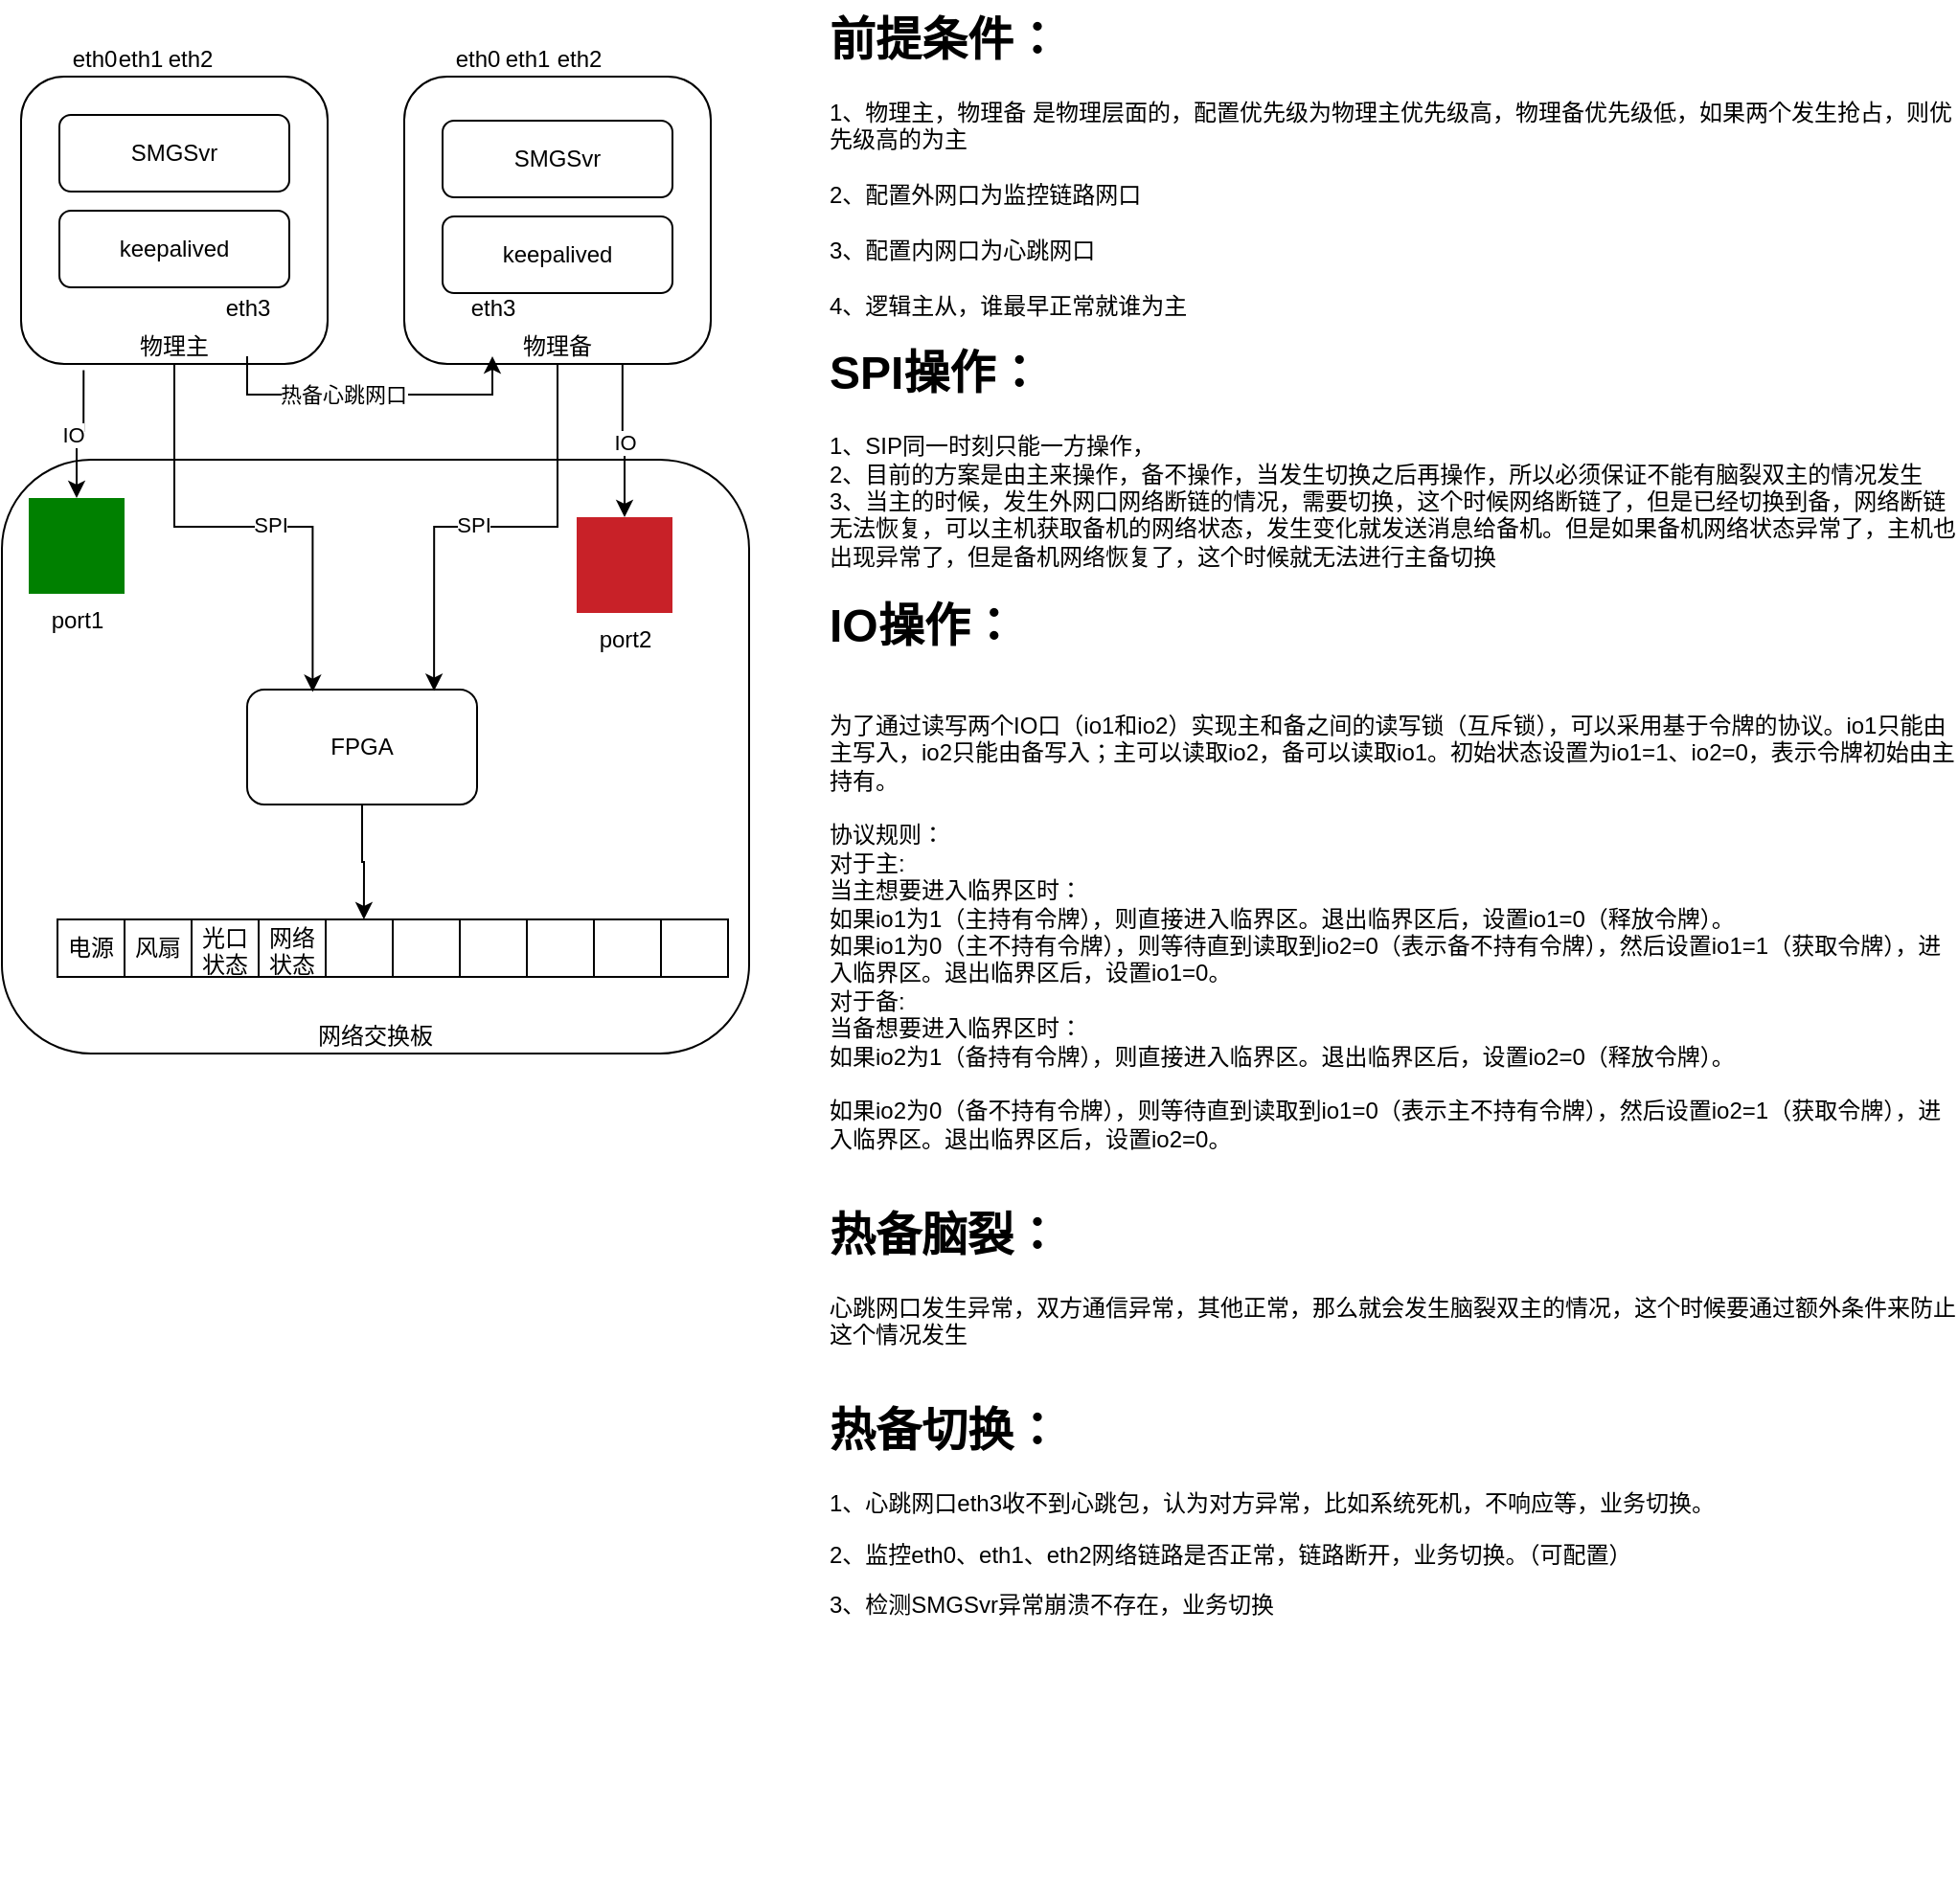 <mxfile version="28.0.7">
  <diagram name="第 1 页" id="JsG_deU7dv6ZPL6rb_Fu">
    <mxGraphModel dx="983" dy="499" grid="1" gridSize="10" guides="1" tooltips="1" connect="1" arrows="1" fold="1" page="1" pageScale="1" pageWidth="827" pageHeight="1169" math="0" shadow="0">
      <root>
        <mxCell id="0" />
        <mxCell id="1" parent="0" />
        <mxCell id="0CipUV3xGFJQIInli8gr-2" value="网络交换板" style="rounded=1;whiteSpace=wrap;html=1;verticalAlign=bottom;" vertex="1" parent="1">
          <mxGeometry x="140" y="360" width="390" height="310" as="geometry" />
        </mxCell>
        <mxCell id="0CipUV3xGFJQIInli8gr-21" style="edgeStyle=orthogonalEdgeStyle;rounded=0;orthogonalLoop=1;jettySize=auto;html=1;exitX=0.204;exitY=1.022;exitDx=0;exitDy=0;exitPerimeter=0;" edge="1" parent="1" source="0CipUV3xGFJQIInli8gr-1" target="0CipUV3xGFJQIInli8gr-19">
          <mxGeometry relative="1" as="geometry" />
        </mxCell>
        <mxCell id="0CipUV3xGFJQIInli8gr-33" value="IO" style="edgeLabel;html=1;align=center;verticalAlign=middle;resizable=0;points=[];" vertex="1" connectable="0" parent="0CipUV3xGFJQIInli8gr-21">
          <mxGeometry x="0.059" y="-2" relative="1" as="geometry">
            <mxPoint as="offset" />
          </mxGeometry>
        </mxCell>
        <mxCell id="0CipUV3xGFJQIInli8gr-1" value="物理主" style="rounded=1;whiteSpace=wrap;html=1;verticalAlign=bottom;" vertex="1" parent="1">
          <mxGeometry x="150" y="160" width="160" height="150" as="geometry" />
        </mxCell>
        <mxCell id="0CipUV3xGFJQIInli8gr-22" style="edgeStyle=orthogonalEdgeStyle;rounded=0;orthogonalLoop=1;jettySize=auto;html=1;exitX=0.712;exitY=0.988;exitDx=0;exitDy=0;exitPerimeter=0;" edge="1" parent="1" source="0CipUV3xGFJQIInli8gr-3" target="0CipUV3xGFJQIInli8gr-20">
          <mxGeometry relative="1" as="geometry" />
        </mxCell>
        <mxCell id="0CipUV3xGFJQIInli8gr-34" value="IO" style="edgeLabel;html=1;align=center;verticalAlign=middle;resizable=0;points=[];" vertex="1" connectable="0" parent="0CipUV3xGFJQIInli8gr-22">
          <mxGeometry x="0.056" relative="1" as="geometry">
            <mxPoint as="offset" />
          </mxGeometry>
        </mxCell>
        <mxCell id="0CipUV3xGFJQIInli8gr-3" value="物理备" style="rounded=1;whiteSpace=wrap;html=1;verticalAlign=bottom;" vertex="1" parent="1">
          <mxGeometry x="350" y="160" width="160" height="150" as="geometry" />
        </mxCell>
        <mxCell id="0CipUV3xGFJQIInli8gr-4" value="SMGSvr" style="rounded=1;whiteSpace=wrap;html=1;" vertex="1" parent="1">
          <mxGeometry x="170" y="180" width="120" height="40" as="geometry" />
        </mxCell>
        <mxCell id="0CipUV3xGFJQIInli8gr-5" value="SMGSvr" style="rounded=1;whiteSpace=wrap;html=1;" vertex="1" parent="1">
          <mxGeometry x="370" y="183" width="120" height="40" as="geometry" />
        </mxCell>
        <mxCell id="0CipUV3xGFJQIInli8gr-6" value="eth0" style="shape=image;html=1;verticalAlign=bottom;verticalLabelPosition=top;labelBackgroundColor=#ffffff;imageAspect=0;aspect=fixed;image=https://icons.diagrams.net/icon-cache1/Bootstrap_Vol_2-2296/ethernet-743.svg;labelPosition=center;align=center;" vertex="1" parent="1">
          <mxGeometry x="180" y="160" width="16" height="16" as="geometry" />
        </mxCell>
        <mxCell id="0CipUV3xGFJQIInli8gr-7" value="eth1" style="shape=image;html=1;verticalAlign=bottom;verticalLabelPosition=top;labelBackgroundColor=#ffffff;imageAspect=0;aspect=fixed;image=https://icons.diagrams.net/icon-cache1/Bootstrap_Vol_2-2296/ethernet-743.svg;labelPosition=center;align=center;" vertex="1" parent="1">
          <mxGeometry x="204" y="160" width="16" height="16" as="geometry" />
        </mxCell>
        <mxCell id="0CipUV3xGFJQIInli8gr-8" value="eth2" style="shape=image;html=1;verticalAlign=bottom;verticalLabelPosition=top;labelBackgroundColor=#ffffff;imageAspect=0;aspect=fixed;image=https://icons.diagrams.net/icon-cache1/Bootstrap_Vol_2-2296/ethernet-743.svg;labelPosition=center;align=center;" vertex="1" parent="1">
          <mxGeometry x="230" y="160" width="16" height="16" as="geometry" />
        </mxCell>
        <mxCell id="0CipUV3xGFJQIInli8gr-14" style="edgeStyle=orthogonalEdgeStyle;rounded=0;orthogonalLoop=1;jettySize=auto;html=1;entryX=0.5;entryY=1;entryDx=0;entryDy=0;" edge="1" parent="1" source="0CipUV3xGFJQIInli8gr-9" target="0CipUV3xGFJQIInli8gr-10">
          <mxGeometry relative="1" as="geometry">
            <Array as="points">
              <mxPoint x="268" y="326" />
              <mxPoint x="396" y="326" />
            </Array>
          </mxGeometry>
        </mxCell>
        <mxCell id="0CipUV3xGFJQIInli8gr-15" value="热备心跳网口" style="edgeLabel;html=1;align=center;verticalAlign=middle;resizable=0;points=[];" vertex="1" connectable="0" parent="0CipUV3xGFJQIInli8gr-14">
          <mxGeometry x="-0.169" relative="1" as="geometry">
            <mxPoint as="offset" />
          </mxGeometry>
        </mxCell>
        <mxCell id="0CipUV3xGFJQIInli8gr-9" value="eth3" style="shape=image;html=1;verticalAlign=bottom;verticalLabelPosition=top;labelBackgroundColor=#ffffff;imageAspect=0;aspect=fixed;image=https://icons.diagrams.net/icon-cache1/Bootstrap_Vol_2-2296/ethernet-743.svg;labelPosition=center;align=center;" vertex="1" parent="1">
          <mxGeometry x="260" y="290" width="16" height="16" as="geometry" />
        </mxCell>
        <mxCell id="0CipUV3xGFJQIInli8gr-10" value="eth3" style="shape=image;html=1;verticalAlign=bottom;verticalLabelPosition=top;labelBackgroundColor=#ffffff;imageAspect=0;aspect=fixed;image=https://icons.diagrams.net/icon-cache1/Bootstrap_Vol_2-2296/ethernet-743.svg;labelPosition=center;align=center;" vertex="1" parent="1">
          <mxGeometry x="388" y="290" width="16" height="16" as="geometry" />
        </mxCell>
        <mxCell id="0CipUV3xGFJQIInli8gr-11" value="eth0" style="shape=image;html=1;verticalAlign=bottom;verticalLabelPosition=top;labelBackgroundColor=#ffffff;imageAspect=0;aspect=fixed;image=https://icons.diagrams.net/icon-cache1/Bootstrap_Vol_2-2296/ethernet-743.svg;labelPosition=center;align=center;" vertex="1" parent="1">
          <mxGeometry x="380" y="160" width="16" height="16" as="geometry" />
        </mxCell>
        <mxCell id="0CipUV3xGFJQIInli8gr-12" value="eth1" style="shape=image;html=1;verticalAlign=bottom;verticalLabelPosition=top;labelBackgroundColor=#ffffff;imageAspect=0;aspect=fixed;image=https://icons.diagrams.net/icon-cache1/Bootstrap_Vol_2-2296/ethernet-743.svg;labelPosition=center;align=center;" vertex="1" parent="1">
          <mxGeometry x="406" y="160" width="16" height="16" as="geometry" />
        </mxCell>
        <mxCell id="0CipUV3xGFJQIInli8gr-13" value="eth2" style="shape=image;html=1;verticalAlign=bottom;verticalLabelPosition=top;labelBackgroundColor=#ffffff;imageAspect=0;aspect=fixed;image=https://icons.diagrams.net/icon-cache1/Bootstrap_Vol_2-2296/ethernet-743.svg;labelPosition=center;align=center;" vertex="1" parent="1">
          <mxGeometry x="433" y="160" width="16" height="16" as="geometry" />
        </mxCell>
        <mxCell id="0CipUV3xGFJQIInli8gr-16" value="keepalived" style="rounded=1;whiteSpace=wrap;html=1;" vertex="1" parent="1">
          <mxGeometry x="170" y="230" width="120" height="40" as="geometry" />
        </mxCell>
        <mxCell id="0CipUV3xGFJQIInli8gr-17" value="keepalived" style="rounded=1;whiteSpace=wrap;html=1;" vertex="1" parent="1">
          <mxGeometry x="370" y="233" width="120" height="40" as="geometry" />
        </mxCell>
        <mxCell id="0CipUV3xGFJQIInli8gr-19" value="port1" style="fillColor=#008000;aspect=fixed;sketch=0;pointerEvents=1;shadow=0;dashed=0;html=1;strokeColor=none;labelPosition=center;verticalLabelPosition=bottom;outlineConnect=0;verticalAlign=top;align=center;shape=mxgraph.openstack.neutron_port;" vertex="1" parent="1">
          <mxGeometry x="154" y="380" width="50" height="50" as="geometry" />
        </mxCell>
        <mxCell id="0CipUV3xGFJQIInli8gr-20" value="port2" style="fillColor=#C82128;aspect=fixed;sketch=0;pointerEvents=1;shadow=0;dashed=0;html=1;strokeColor=none;labelPosition=center;verticalLabelPosition=bottom;outlineConnect=0;verticalAlign=top;align=center;shape=mxgraph.openstack.neutron_port;" vertex="1" parent="1">
          <mxGeometry x="440" y="390" width="50" height="50" as="geometry" />
        </mxCell>
        <mxCell id="0CipUV3xGFJQIInli8gr-23" value="&lt;h1 style=&quot;margin-top: 0px;&quot;&gt;前提条件：&lt;/h1&gt;&lt;div&gt;&lt;span style=&quot;background-color: transparent; color: light-dark(rgb(0, 0, 0), rgb(255, 255, 255));&quot;&gt;1、物理主，物理备 是物理层面的，配置优先级为物理主优先级高，物理备优先级低，如果两个发生抢占，则优先级高的为主&lt;/span&gt;&lt;/div&gt;&lt;div&gt;&lt;span style=&quot;background-color: transparent; color: light-dark(rgb(0, 0, 0), rgb(255, 255, 255));&quot;&gt;&lt;br&gt;&lt;/span&gt;&lt;/div&gt;&lt;div&gt;2、配置外网口为监控链路网口&lt;/div&gt;&lt;div&gt;&lt;br&gt;&lt;/div&gt;&lt;div&gt;3、配置内网口为心跳网口&lt;/div&gt;&lt;div&gt;&lt;br&gt;&lt;/div&gt;&lt;div&gt;4、逻辑主从，谁最早正常就谁为主&lt;/div&gt;&lt;div&gt;&lt;br&gt;&lt;/div&gt;&lt;div&gt;&lt;h1 style=&quot;margin-top: 0px;&quot;&gt;SPI操作：&lt;/h1&gt;&lt;/div&gt;&lt;div&gt;1、SIP同一时刻只能一方操作，&lt;/div&gt;&lt;div&gt;2、目前的方案是由主来操作，备不操作，当发生切换之后再操作，所以必须保证不能有脑裂双主的情况发生&lt;/div&gt;&lt;div&gt;3、当主的时候，发生外网口网络断链的情况，需要切换，这个时候网络断链了，但是已经切换到备，网络断链无法恢复，可以主机获取备机的网络状态，发生变化就发送消息给备机。但是如果备机网络状态异常了，主机也出现异常了，但是备机网络恢复了，这个时候就无法进行主备切换&lt;/div&gt;&lt;div&gt;&lt;br&gt;&lt;/div&gt;&lt;div&gt;&lt;h1 style=&quot;margin-top: 0px;&quot;&gt;IO操作：&lt;/h1&gt;&lt;/div&gt;&lt;div&gt;&lt;br&gt;&lt;/div&gt;&lt;div&gt;为了通过读写两个IO口（io1和io2）实现主和备之间的读写锁（互斥锁），可以采用基于令牌的协议。io1只能由主写入，io2只能由备写入；主可以读取io2，备可以读取io1。初始状态设置为io1=1、io2=0，表示令牌初始由主持有。&lt;br&gt;&lt;/div&gt;&lt;div&gt;&lt;br&gt;&lt;/div&gt;&lt;div&gt;&lt;div&gt;协议规则：&lt;/div&gt;&lt;div&gt;​对于主:&lt;/div&gt;&lt;div&gt;&lt;span style=&quot;background-color: transparent; color: light-dark(rgb(0, 0, 0), rgb(255, 255, 255));&quot;&gt;当主想要进入临界区时：&lt;/span&gt;&lt;/div&gt;&lt;div&gt;如果io1为1（主持有令牌），则直接进入临界区。退出临界区后，设置io1=0（释放令牌）。&lt;/div&gt;&lt;div&gt;如果io1为0（主不持有令牌），则等待直到读取到io2=0（表示备不持有令牌），然后设置io1=1（获取令牌），进入临界区。退出临界区后，设置io1=0。&lt;/div&gt;&lt;div&gt;​对于备:&lt;/div&gt;&lt;div&gt;当备想要进入临界区时：&lt;/div&gt;&lt;div&gt;如果io2为1（备持有令牌），则直接进入临界区。退出临界区后，设置io2=0（释放令牌）。&lt;/div&gt;&lt;div&gt;&lt;br&gt;&lt;/div&gt;&lt;div&gt;如果io2为0（备不持有令牌），则等待直到读取到io1=0（表示主不持有令牌），然后设置io2=1（获取令牌），进入临界区。退出临界区后，设置io2=0。&lt;/div&gt;&lt;/div&gt;&lt;div&gt;&lt;br&gt;&lt;/div&gt;&lt;div&gt;&lt;br&gt;&lt;/div&gt;&lt;h1 style=&quot;margin-top: 0px;&quot;&gt;热备脑裂：&lt;/h1&gt;&lt;div&gt;心跳网口发生异常，双方通信异常，其他正常，那么就会发生脑裂双主的情况，这个时候要通过额外条件来防止这个情况发生&lt;/div&gt;&lt;div&gt;&lt;br&gt;&lt;/div&gt;&lt;div&gt;&lt;br&gt;&lt;/div&gt;&lt;h1 style=&quot;margin-top: 0px;&quot;&gt;热备切换：&lt;/h1&gt;&lt;p&gt;&lt;span style=&quot;background-color: transparent; color: light-dark(rgb(0, 0, 0), rgb(255, 255, 255));&quot;&gt;1、心跳网口eth3收不到心跳包，认为对方异常，比如系统死机，不响应等，业务切换。&lt;/span&gt;&lt;/p&gt;&lt;p&gt;&lt;span style=&quot;background-color: transparent; color: light-dark(rgb(0, 0, 0), rgb(255, 255, 255));&quot;&gt;2、监控eth0、eth1、eth2网络链路是否正常，链路断开，业务切换。（可配置）&lt;/span&gt;&lt;/p&gt;&lt;p&gt;3、检测SMGSvr异常崩溃不存在，业务切换&lt;/p&gt;" style="text;html=1;whiteSpace=wrap;overflow=hidden;rounded=0;" vertex="1" parent="1">
          <mxGeometry x="570" y="120" width="590" height="990" as="geometry" />
        </mxCell>
        <mxCell id="0CipUV3xGFJQIInli8gr-26" value="FPGA" style="rounded=1;whiteSpace=wrap;html=1;" vertex="1" parent="1">
          <mxGeometry x="268" y="480" width="120" height="60" as="geometry" />
        </mxCell>
        <mxCell id="0CipUV3xGFJQIInli8gr-29" style="edgeStyle=orthogonalEdgeStyle;rounded=0;orthogonalLoop=1;jettySize=auto;html=1;entryX=0.285;entryY=0.021;entryDx=0;entryDy=0;entryPerimeter=0;" edge="1" parent="1" source="0CipUV3xGFJQIInli8gr-1" target="0CipUV3xGFJQIInli8gr-26">
          <mxGeometry relative="1" as="geometry" />
        </mxCell>
        <mxCell id="0CipUV3xGFJQIInli8gr-31" value="SPI" style="edgeLabel;html=1;align=center;verticalAlign=middle;resizable=0;points=[];" vertex="1" connectable="0" parent="0CipUV3xGFJQIInli8gr-29">
          <mxGeometry x="0.108" y="1" relative="1" as="geometry">
            <mxPoint as="offset" />
          </mxGeometry>
        </mxCell>
        <mxCell id="0CipUV3xGFJQIInli8gr-30" style="edgeStyle=orthogonalEdgeStyle;rounded=0;orthogonalLoop=1;jettySize=auto;html=1;entryX=0.813;entryY=0.012;entryDx=0;entryDy=0;entryPerimeter=0;" edge="1" parent="1" source="0CipUV3xGFJQIInli8gr-3" target="0CipUV3xGFJQIInli8gr-26">
          <mxGeometry relative="1" as="geometry" />
        </mxCell>
        <mxCell id="0CipUV3xGFJQIInli8gr-32" value="SPI" style="edgeLabel;html=1;align=center;verticalAlign=middle;resizable=0;points=[];" vertex="1" connectable="0" parent="0CipUV3xGFJQIInli8gr-30">
          <mxGeometry x="0.096" y="-1" relative="1" as="geometry">
            <mxPoint as="offset" />
          </mxGeometry>
        </mxCell>
        <mxCell id="0CipUV3xGFJQIInli8gr-54" value="" style="shape=table;startSize=0;container=1;collapsible=0;childLayout=tableLayout;" vertex="1" parent="1">
          <mxGeometry x="169" y="600" width="350" height="30" as="geometry" />
        </mxCell>
        <mxCell id="0CipUV3xGFJQIInli8gr-55" value="" style="shape=tableRow;horizontal=0;startSize=0;swimlaneHead=0;swimlaneBody=0;strokeColor=inherit;top=0;left=0;bottom=0;right=0;collapsible=0;dropTarget=0;fillColor=none;points=[[0,0.5],[1,0.5]];portConstraint=eastwest;" vertex="1" parent="0CipUV3xGFJQIInli8gr-54">
          <mxGeometry width="350" height="30" as="geometry" />
        </mxCell>
        <mxCell id="0CipUV3xGFJQIInli8gr-56" value="电源" style="shape=partialRectangle;html=1;whiteSpace=wrap;connectable=0;strokeColor=inherit;overflow=hidden;fillColor=none;top=0;left=0;bottom=0;right=0;pointerEvents=1;" vertex="1" parent="0CipUV3xGFJQIInli8gr-55">
          <mxGeometry width="35" height="30" as="geometry">
            <mxRectangle width="35" height="30" as="alternateBounds" />
          </mxGeometry>
        </mxCell>
        <mxCell id="0CipUV3xGFJQIInli8gr-57" value="风扇" style="shape=partialRectangle;html=1;whiteSpace=wrap;connectable=0;strokeColor=inherit;overflow=hidden;fillColor=none;top=0;left=0;bottom=0;right=0;pointerEvents=1;" vertex="1" parent="0CipUV3xGFJQIInli8gr-55">
          <mxGeometry x="35" width="35" height="30" as="geometry">
            <mxRectangle width="35" height="30" as="alternateBounds" />
          </mxGeometry>
        </mxCell>
        <mxCell id="0CipUV3xGFJQIInli8gr-58" value="光口状态" style="shape=partialRectangle;html=1;whiteSpace=wrap;connectable=0;strokeColor=inherit;overflow=hidden;fillColor=none;top=0;left=0;bottom=0;right=0;pointerEvents=1;" vertex="1" parent="0CipUV3xGFJQIInli8gr-55">
          <mxGeometry x="70" width="35" height="30" as="geometry">
            <mxRectangle width="35" height="30" as="alternateBounds" />
          </mxGeometry>
        </mxCell>
        <mxCell id="0CipUV3xGFJQIInli8gr-59" value="网络状态" style="shape=partialRectangle;html=1;whiteSpace=wrap;connectable=0;strokeColor=inherit;overflow=hidden;fillColor=none;top=0;left=0;bottom=0;right=0;pointerEvents=1;" vertex="1" parent="0CipUV3xGFJQIInli8gr-55">
          <mxGeometry x="105" width="35" height="30" as="geometry">
            <mxRectangle width="35" height="30" as="alternateBounds" />
          </mxGeometry>
        </mxCell>
        <mxCell id="0CipUV3xGFJQIInli8gr-60" value="" style="shape=partialRectangle;html=1;whiteSpace=wrap;connectable=0;strokeColor=inherit;overflow=hidden;fillColor=none;top=0;left=0;bottom=0;right=0;pointerEvents=1;" vertex="1" parent="0CipUV3xGFJQIInli8gr-55">
          <mxGeometry x="140" width="35" height="30" as="geometry">
            <mxRectangle width="35" height="30" as="alternateBounds" />
          </mxGeometry>
        </mxCell>
        <mxCell id="0CipUV3xGFJQIInli8gr-61" value="" style="shape=partialRectangle;html=1;whiteSpace=wrap;connectable=0;strokeColor=inherit;overflow=hidden;fillColor=none;top=0;left=0;bottom=0;right=0;pointerEvents=1;" vertex="1" parent="0CipUV3xGFJQIInli8gr-55">
          <mxGeometry x="175" width="35" height="30" as="geometry">
            <mxRectangle width="35" height="30" as="alternateBounds" />
          </mxGeometry>
        </mxCell>
        <mxCell id="0CipUV3xGFJQIInli8gr-62" value="" style="shape=partialRectangle;html=1;whiteSpace=wrap;connectable=0;strokeColor=inherit;overflow=hidden;fillColor=none;top=0;left=0;bottom=0;right=0;pointerEvents=1;" vertex="1" parent="0CipUV3xGFJQIInli8gr-55">
          <mxGeometry x="210" width="35" height="30" as="geometry">
            <mxRectangle width="35" height="30" as="alternateBounds" />
          </mxGeometry>
        </mxCell>
        <mxCell id="0CipUV3xGFJQIInli8gr-63" value="" style="shape=partialRectangle;html=1;whiteSpace=wrap;connectable=0;strokeColor=inherit;overflow=hidden;fillColor=none;top=0;left=0;bottom=0;right=0;pointerEvents=1;" vertex="1" parent="0CipUV3xGFJQIInli8gr-55">
          <mxGeometry x="245" width="35" height="30" as="geometry">
            <mxRectangle width="35" height="30" as="alternateBounds" />
          </mxGeometry>
        </mxCell>
        <mxCell id="0CipUV3xGFJQIInli8gr-64" value="" style="shape=partialRectangle;html=1;whiteSpace=wrap;connectable=0;strokeColor=inherit;overflow=hidden;fillColor=none;top=0;left=0;bottom=0;right=0;pointerEvents=1;" vertex="1" parent="0CipUV3xGFJQIInli8gr-55">
          <mxGeometry x="280" width="35" height="30" as="geometry">
            <mxRectangle width="35" height="30" as="alternateBounds" />
          </mxGeometry>
        </mxCell>
        <mxCell id="0CipUV3xGFJQIInli8gr-65" value="" style="shape=partialRectangle;html=1;whiteSpace=wrap;connectable=0;strokeColor=inherit;overflow=hidden;fillColor=none;top=0;left=0;bottom=0;right=0;pointerEvents=1;" vertex="1" parent="0CipUV3xGFJQIInli8gr-55">
          <mxGeometry x="315" width="35" height="30" as="geometry">
            <mxRectangle width="35" height="30" as="alternateBounds" />
          </mxGeometry>
        </mxCell>
        <mxCell id="0CipUV3xGFJQIInli8gr-67" style="edgeStyle=orthogonalEdgeStyle;rounded=0;orthogonalLoop=1;jettySize=auto;html=1;entryX=0.457;entryY=0;entryDx=0;entryDy=0;entryPerimeter=0;" edge="1" parent="1" source="0CipUV3xGFJQIInli8gr-26" target="0CipUV3xGFJQIInli8gr-54">
          <mxGeometry relative="1" as="geometry" />
        </mxCell>
      </root>
    </mxGraphModel>
  </diagram>
</mxfile>
